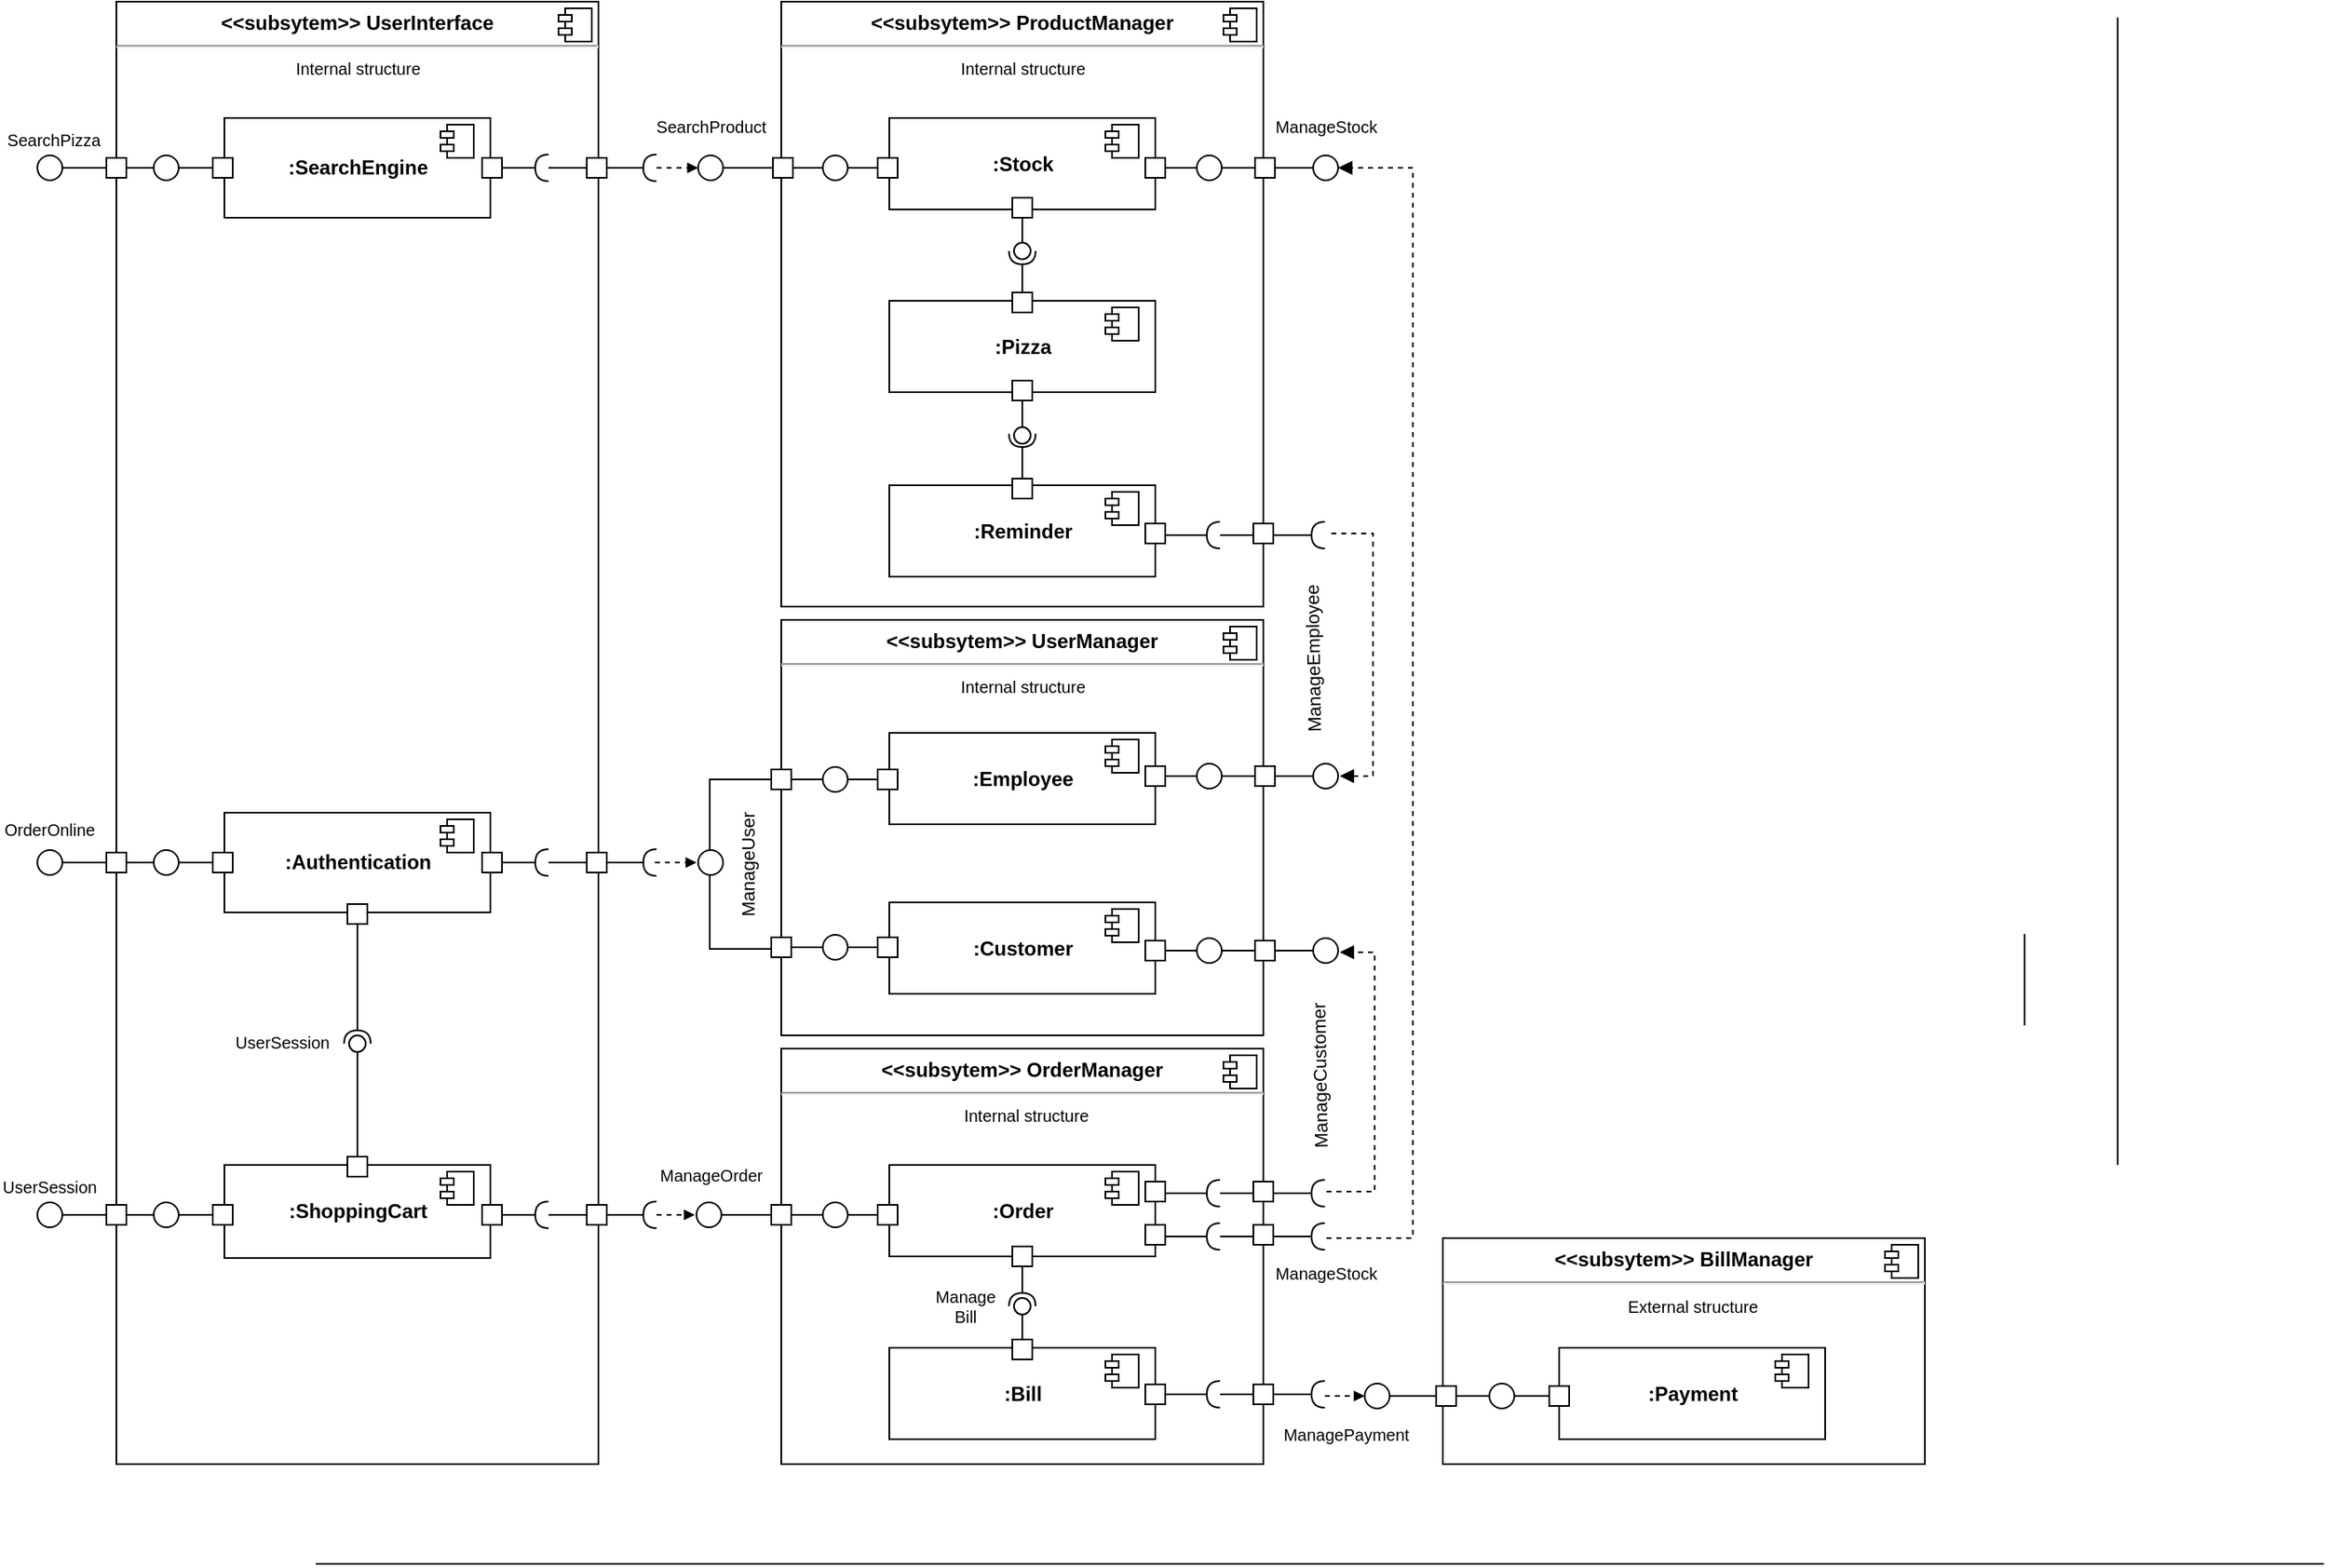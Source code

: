 <mxfile version="13.6.2" type="device"><diagram name="Page-1" id="5f0bae14-7c28-e335-631c-24af17079c00"><mxGraphModel dx="1422" dy="822" grid="1" gridSize="4" guides="1" tooltips="1" connect="1" arrows="1" fold="1" page="1" pageScale="1" pageWidth="1100" pageHeight="850" background="#ffffff" math="0" shadow="0"><root><mxCell id="0"/><mxCell id="1" parent="0"/><mxCell id="eS0z7UY0pisL0nwEocrN-112" value="&lt;p style=&quot;margin: 0px ; margin-top: 6px ; text-align: center&quot;&gt;&lt;b&gt;&amp;lt;&amp;lt;subsytem&amp;gt;&amp;gt; ProductManager&lt;/b&gt;&lt;/p&gt;&lt;hr&gt;&lt;p style=&quot;margin: 0px ; margin-left: 8px&quot;&gt;&lt;br&gt;&lt;/p&gt;" style="align=left;overflow=fill;html=1;dropTarget=0;" parent="1" vertex="1"><mxGeometry x="480" y="20" width="290" height="364" as="geometry"/></mxCell><mxCell id="eS0z7UY0pisL0nwEocrN-113" value="" style="shape=component;jettyWidth=8;jettyHeight=4;" parent="eS0z7UY0pisL0nwEocrN-112" vertex="1"><mxGeometry x="1" width="20" height="20" relative="1" as="geometry"><mxPoint x="-24" y="4" as="offset"/></mxGeometry></mxCell><mxCell id="eS0z7UY0pisL0nwEocrN-3" value="&lt;p style=&quot;margin: 0px ; margin-top: 6px ; text-align: center&quot;&gt;&lt;b&gt;&amp;lt;&amp;lt;subsytem&amp;gt;&amp;gt; UserInterface&lt;/b&gt;&lt;/p&gt;&lt;hr&gt;&lt;p style=&quot;margin: 0px ; margin-left: 8px&quot;&gt;&lt;br&gt;&lt;/p&gt;" style="align=left;overflow=fill;html=1;dropTarget=0;" parent="1" vertex="1"><mxGeometry x="80" y="20" width="290" height="880" as="geometry"/></mxCell><mxCell id="eS0z7UY0pisL0nwEocrN-4" value="" style="shape=component;jettyWidth=8;jettyHeight=4;" parent="eS0z7UY0pisL0nwEocrN-3" vertex="1"><mxGeometry x="1" width="20" height="20" relative="1" as="geometry"><mxPoint x="-24" y="4" as="offset"/></mxGeometry></mxCell><mxCell id="eS0z7UY0pisL0nwEocrN-7" value="&lt;b&gt;:SearchEngine&lt;/b&gt;" style="html=1;dropTarget=0;" parent="1" vertex="1"><mxGeometry x="145" y="90" width="160" height="60" as="geometry"/></mxCell><mxCell id="eS0z7UY0pisL0nwEocrN-8" value="" style="shape=component;jettyWidth=8;jettyHeight=4;" parent="eS0z7UY0pisL0nwEocrN-7" vertex="1"><mxGeometry x="1" width="20" height="20" relative="1" as="geometry"><mxPoint x="-30" y="4" as="offset"/></mxGeometry></mxCell><mxCell id="eS0z7UY0pisL0nwEocrN-9" value="&lt;b&gt;:Authentication&lt;br&gt;&lt;/b&gt;" style="html=1;dropTarget=0;" parent="1" vertex="1"><mxGeometry x="145" y="508" width="160" height="60" as="geometry"/></mxCell><mxCell id="eS0z7UY0pisL0nwEocrN-10" value="" style="shape=component;jettyWidth=8;jettyHeight=4;" parent="eS0z7UY0pisL0nwEocrN-9" vertex="1"><mxGeometry x="1" width="20" height="20" relative="1" as="geometry"><mxPoint x="-30" y="4" as="offset"/></mxGeometry></mxCell><mxCell id="eS0z7UY0pisL0nwEocrN-11" value="&lt;b&gt;:ShoppingCart&lt;/b&gt;&lt;b&gt;&lt;br&gt;&lt;/b&gt;" style="html=1;dropTarget=0;" parent="1" vertex="1"><mxGeometry x="145" y="720" width="160" height="56" as="geometry"/></mxCell><mxCell id="eS0z7UY0pisL0nwEocrN-12" value="" style="shape=component;jettyWidth=8;jettyHeight=4;" parent="eS0z7UY0pisL0nwEocrN-11" vertex="1"><mxGeometry x="1" width="20" height="20" relative="1" as="geometry"><mxPoint x="-30" y="4" as="offset"/></mxGeometry></mxCell><mxCell id="eS0z7UY0pisL0nwEocrN-15" value="" style="rounded=0;whiteSpace=wrap;html=1;glass=0;sketch=0;shadow=0;" parent="1" vertex="1"><mxGeometry x="138" y="744" width="12" height="12" as="geometry"/></mxCell><mxCell id="eS0z7UY0pisL0nwEocrN-18" value="" style="rounded=0;orthogonalLoop=1;jettySize=auto;html=1;endArrow=none;endFill=0;entryX=0;entryY=0.5;entryDx=0;entryDy=0;" parent="1" target="eS0z7UY0pisL0nwEocrN-45" edge="1"><mxGeometry relative="1" as="geometry"><mxPoint x="340" y="750" as="sourcePoint"/><mxPoint x="350" y="751" as="targetPoint"/></mxGeometry></mxCell><mxCell id="eS0z7UY0pisL0nwEocrN-22" value="" style="rounded=0;orthogonalLoop=1;jettySize=auto;html=1;endArrow=halfCircle;endFill=0;endSize=6;strokeWidth=1;exitX=1;exitY=0.5;exitDx=0;exitDy=0;" parent="1" source="eS0z7UY0pisL0nwEocrN-34" edge="1"><mxGeometry relative="1" as="geometry"><mxPoint x="385" y="749.58" as="sourcePoint"/><mxPoint x="340" y="750" as="targetPoint"/></mxGeometry></mxCell><mxCell id="eS0z7UY0pisL0nwEocrN-33" value="" style="rounded=0;whiteSpace=wrap;html=1;glass=0;sketch=0;shadow=0;" parent="1" vertex="1"><mxGeometry x="219" y="715" width="12" height="12" as="geometry"/></mxCell><mxCell id="eS0z7UY0pisL0nwEocrN-34" value="" style="rounded=0;whiteSpace=wrap;html=1;glass=0;sketch=0;shadow=0;" parent="1" vertex="1"><mxGeometry x="300" y="744" width="12" height="12" as="geometry"/></mxCell><mxCell id="eS0z7UY0pisL0nwEocrN-35" value="" style="rounded=0;whiteSpace=wrap;html=1;glass=0;sketch=0;shadow=0;" parent="1" vertex="1"><mxGeometry x="219" y="563" width="12" height="12" as="geometry"/></mxCell><mxCell id="eS0z7UY0pisL0nwEocrN-36" value="" style="rounded=0;whiteSpace=wrap;html=1;glass=0;sketch=0;shadow=0;" parent="1" vertex="1"><mxGeometry x="138" y="532" width="12" height="12" as="geometry"/></mxCell><mxCell id="eS0z7UY0pisL0nwEocrN-37" value="" style="rounded=0;whiteSpace=wrap;html=1;glass=0;sketch=0;shadow=0;" parent="1" vertex="1"><mxGeometry x="300" y="532" width="12" height="12" as="geometry"/></mxCell><mxCell id="eS0z7UY0pisL0nwEocrN-38" value="" style="rounded=0;whiteSpace=wrap;html=1;glass=0;sketch=0;shadow=0;" parent="1" vertex="1"><mxGeometry x="138" y="114" width="12" height="12" as="geometry"/></mxCell><mxCell id="eS0z7UY0pisL0nwEocrN-39" value="" style="rounded=0;whiteSpace=wrap;html=1;glass=0;sketch=0;shadow=0;" parent="1" vertex="1"><mxGeometry x="300" y="114" width="12" height="12" as="geometry"/></mxCell><mxCell id="eS0z7UY0pisL0nwEocrN-40" value="" style="rounded=0;whiteSpace=wrap;html=1;glass=0;sketch=0;shadow=0;" parent="1" vertex="1"><mxGeometry x="74" y="114" width="12" height="12" as="geometry"/></mxCell><mxCell id="eS0z7UY0pisL0nwEocrN-41" value="" style="rounded=0;whiteSpace=wrap;html=1;glass=0;sketch=0;shadow=0;" parent="1" vertex="1"><mxGeometry x="74" y="532" width="12" height="12" as="geometry"/></mxCell><mxCell id="eS0z7UY0pisL0nwEocrN-42" value="" style="rounded=0;whiteSpace=wrap;html=1;glass=0;sketch=0;shadow=0;" parent="1" vertex="1"><mxGeometry x="74" y="744" width="12" height="12" as="geometry"/></mxCell><mxCell id="eS0z7UY0pisL0nwEocrN-43" value="" style="rounded=0;whiteSpace=wrap;html=1;glass=0;sketch=0;shadow=0;" parent="1" vertex="1"><mxGeometry x="363" y="114" width="12" height="12" as="geometry"/></mxCell><mxCell id="eS0z7UY0pisL0nwEocrN-44" value="" style="rounded=0;whiteSpace=wrap;html=1;glass=0;sketch=0;shadow=0;" parent="1" vertex="1"><mxGeometry x="363" y="532" width="12" height="12" as="geometry"/></mxCell><mxCell id="eS0z7UY0pisL0nwEocrN-45" value="" style="rounded=0;whiteSpace=wrap;html=1;glass=0;sketch=0;shadow=0;" parent="1" vertex="1"><mxGeometry x="363" y="744" width="12" height="12" as="geometry"/></mxCell><mxCell id="eS0z7UY0pisL0nwEocrN-46" value="" style="rounded=0;orthogonalLoop=1;jettySize=auto;html=1;endArrow=none;endFill=0;entryX=0;entryY=0.5;entryDx=0;entryDy=0;exitX=1;exitY=0.5;exitDx=0;exitDy=0;" parent="1" target="eS0z7UY0pisL0nwEocrN-38" edge="1"><mxGeometry relative="1" as="geometry"><mxPoint x="115" y="120" as="sourcePoint"/><mxPoint x="25" y="145" as="targetPoint"/></mxGeometry></mxCell><mxCell id="eS0z7UY0pisL0nwEocrN-48" value="" style="rounded=0;orthogonalLoop=1;jettySize=auto;html=1;endArrow=none;endFill=0;entryX=0;entryY=0.5;entryDx=0;entryDy=0;exitX=1;exitY=0.5;exitDx=0;exitDy=0;" parent="1" source="eS0z7UY0pisL0nwEocrN-40" edge="1"><mxGeometry relative="1" as="geometry"><mxPoint x="62" y="120" as="sourcePoint"/><mxPoint x="105" y="120" as="targetPoint"/></mxGeometry></mxCell><mxCell id="eS0z7UY0pisL0nwEocrN-51" value="" style="rounded=0;orthogonalLoop=1;jettySize=auto;html=1;endArrow=none;endFill=0;exitX=1;exitY=0.5;exitDx=0;exitDy=0;entryX=0;entryY=0.5;entryDx=0;entryDy=0;" parent="1" target="eS0z7UY0pisL0nwEocrN-36" edge="1"><mxGeometry relative="1" as="geometry"><mxPoint x="115" y="538" as="sourcePoint"/><mxPoint x="560" y="518" as="targetPoint"/></mxGeometry></mxCell><mxCell id="eS0z7UY0pisL0nwEocrN-55" value="" style="rounded=0;orthogonalLoop=1;jettySize=auto;html=1;endArrow=none;endFill=0;exitX=1;exitY=0.5;exitDx=0;exitDy=0;entryX=0;entryY=0.5;entryDx=0;entryDy=0;" parent="1" source="eS0z7UY0pisL0nwEocrN-41" edge="1"><mxGeometry relative="1" as="geometry"><mxPoint x="62" y="538" as="sourcePoint"/><mxPoint x="105" y="538" as="targetPoint"/></mxGeometry></mxCell><mxCell id="eS0z7UY0pisL0nwEocrN-59" value="" style="rounded=0;orthogonalLoop=1;jettySize=auto;html=1;endArrow=none;endFill=0;exitX=1;exitY=0.5;exitDx=0;exitDy=0;entryX=0;entryY=0.5;entryDx=0;entryDy=0;" parent="1" target="eS0z7UY0pisL0nwEocrN-15" edge="1"><mxGeometry relative="1" as="geometry"><mxPoint x="115" y="750" as="sourcePoint"/><mxPoint x="560" y="570" as="targetPoint"/></mxGeometry></mxCell><mxCell id="eS0z7UY0pisL0nwEocrN-61" value="" style="rounded=0;orthogonalLoop=1;jettySize=auto;html=1;endArrow=none;endFill=0;exitX=1;exitY=0.5;exitDx=0;exitDy=0;entryX=0;entryY=0.5;entryDx=0;entryDy=0;" parent="1" source="eS0z7UY0pisL0nwEocrN-42" edge="1"><mxGeometry relative="1" as="geometry"><mxPoint x="62" y="750" as="sourcePoint"/><mxPoint x="105" y="750" as="targetPoint"/></mxGeometry></mxCell><mxCell id="eS0z7UY0pisL0nwEocrN-68" value="" style="rounded=0;orthogonalLoop=1;jettySize=auto;html=1;endArrow=none;endFill=0;exitX=0.5;exitY=0;exitDx=0;exitDy=0;" parent="1" source="eS0z7UY0pisL0nwEocrN-33" target="eS0z7UY0pisL0nwEocrN-70" edge="1"><mxGeometry relative="1" as="geometry"><mxPoint x="405" y="698" as="sourcePoint"/></mxGeometry></mxCell><mxCell id="eS0z7UY0pisL0nwEocrN-69" value="" style="rounded=0;orthogonalLoop=1;jettySize=auto;html=1;endArrow=halfCircle;endFill=0;endSize=6;strokeWidth=1;exitX=0.5;exitY=1;exitDx=0;exitDy=0;" parent="1" source="eS0z7UY0pisL0nwEocrN-35" edge="1"><mxGeometry relative="1" as="geometry"><mxPoint x="225" y="701" as="sourcePoint"/><mxPoint x="225" y="647" as="targetPoint"/></mxGeometry></mxCell><mxCell id="eS0z7UY0pisL0nwEocrN-70" value="" style="ellipse;whiteSpace=wrap;html=1;fontFamily=Helvetica;fontSize=12;fontColor=#000000;align=center;strokeColor=#000000;fillColor=#ffffff;points=[];aspect=fixed;resizable=0;rounded=0;shadow=0;glass=0;sketch=0;" parent="1" vertex="1"><mxGeometry x="220" y="642" width="10" height="10" as="geometry"/></mxCell><mxCell id="eS0z7UY0pisL0nwEocrN-77" value="" style="rounded=0;orthogonalLoop=1;jettySize=auto;html=1;endArrow=none;endFill=0;entryX=0;entryY=0.5;entryDx=0;entryDy=0;" parent="1" target="eS0z7UY0pisL0nwEocrN-44" edge="1"><mxGeometry relative="1" as="geometry"><mxPoint x="340" y="538" as="sourcePoint"/><mxPoint x="358" y="537.58" as="targetPoint"/></mxGeometry></mxCell><mxCell id="eS0z7UY0pisL0nwEocrN-78" value="" style="rounded=0;orthogonalLoop=1;jettySize=auto;html=1;endArrow=halfCircle;endFill=0;endSize=6;strokeWidth=1;exitX=1;exitY=0.5;exitDx=0;exitDy=0;" parent="1" source="eS0z7UY0pisL0nwEocrN-37" edge="1"><mxGeometry relative="1" as="geometry"><mxPoint x="320.0" y="537.58" as="sourcePoint"/><mxPoint x="340" y="538" as="targetPoint"/></mxGeometry></mxCell><mxCell id="eS0z7UY0pisL0nwEocrN-80" value="" style="rounded=0;orthogonalLoop=1;jettySize=auto;html=1;endArrow=none;endFill=0;entryX=0;entryY=0.5;entryDx=0;entryDy=0;" parent="1" target="eS0z7UY0pisL0nwEocrN-43" edge="1"><mxGeometry relative="1" as="geometry"><mxPoint x="340" y="120" as="sourcePoint"/><mxPoint x="486" y="118.79" as="targetPoint"/></mxGeometry></mxCell><mxCell id="eS0z7UY0pisL0nwEocrN-81" value="" style="rounded=0;orthogonalLoop=1;jettySize=auto;html=1;endArrow=halfCircle;endFill=0;endSize=6;strokeWidth=1;exitX=1;exitY=0.5;exitDx=0;exitDy=0;" parent="1" source="eS0z7UY0pisL0nwEocrN-39" edge="1"><mxGeometry relative="1" as="geometry"><mxPoint x="435" y="119.79" as="sourcePoint"/><mxPoint x="340" y="120" as="targetPoint"/></mxGeometry></mxCell><mxCell id="eS0z7UY0pisL0nwEocrN-83" value="" style="rounded=0;orthogonalLoop=1;jettySize=auto;html=1;endArrow=none;endFill=0;entryX=0;entryY=0.5;entryDx=0;entryDy=0;exitX=1;exitY=0.5;exitDx=0;exitDy=0;" parent="1" source="eS0z7UY0pisL0nwEocrN-129" target="eS0z7UY0pisL0nwEocrN-42" edge="1"><mxGeometry relative="1" as="geometry"><mxPoint x="45" y="750" as="sourcePoint"/><mxPoint x="37.5" y="749.58" as="targetPoint"/></mxGeometry></mxCell><mxCell id="eS0z7UY0pisL0nwEocrN-91" value="" style="rounded=0;orthogonalLoop=1;jettySize=auto;html=1;endArrow=none;endFill=0;entryX=0;entryY=0.5;entryDx=0;entryDy=0;exitX=1;exitY=0.5;exitDx=0;exitDy=0;" parent="1" source="eS0z7UY0pisL0nwEocrN-128" target="eS0z7UY0pisL0nwEocrN-41" edge="1"><mxGeometry relative="1" as="geometry"><mxPoint x="50" y="538" as="sourcePoint"/><mxPoint x="49.5" y="537.58" as="targetPoint"/></mxGeometry></mxCell><mxCell id="eS0z7UY0pisL0nwEocrN-92" value="" style="rounded=0;orthogonalLoop=1;jettySize=auto;html=1;endArrow=none;endFill=0;entryX=0;entryY=0.5;entryDx=0;entryDy=0;exitX=1;exitY=0.5;exitDx=0;exitDy=0;" parent="1" source="eS0z7UY0pisL0nwEocrN-127" target="eS0z7UY0pisL0nwEocrN-40" edge="1"><mxGeometry relative="1" as="geometry"><mxPoint x="37.5" y="120" as="sourcePoint"/><mxPoint x="24.5" y="115" as="targetPoint"/></mxGeometry></mxCell><mxCell id="eS0z7UY0pisL0nwEocrN-95" value="UserSession" style="text;html=1;strokeColor=none;fillColor=none;align=center;verticalAlign=middle;whiteSpace=wrap;rounded=0;shadow=0;glass=0;sketch=0;fontSize=10;" parent="1" vertex="1"><mxGeometry x="20" y="722.5" width="40" height="20" as="geometry"/></mxCell><mxCell id="eS0z7UY0pisL0nwEocrN-96" value="OrderOnline" style="text;html=1;strokeColor=none;fillColor=none;align=center;verticalAlign=middle;whiteSpace=wrap;rounded=0;shadow=0;glass=0;sketch=0;fontSize=10;" parent="1" vertex="1"><mxGeometry x="10" y="508" width="60" height="20" as="geometry"/></mxCell><mxCell id="eS0z7UY0pisL0nwEocrN-97" value="SearchPizza" style="text;html=1;strokeColor=none;fillColor=none;align=center;verticalAlign=middle;whiteSpace=wrap;rounded=0;shadow=0;glass=0;sketch=0;fontSize=10;" parent="1" vertex="1"><mxGeometry x="10" y="92.5" width="65" height="20" as="geometry"/></mxCell><mxCell id="eS0z7UY0pisL0nwEocrN-98" value="Internal structure" style="text;html=1;strokeColor=none;fillColor=none;align=center;verticalAlign=middle;whiteSpace=wrap;rounded=0;shadow=0;glass=0;sketch=0;fontSize=10;" parent="1" vertex="1"><mxGeometry x="177.5" y="50" width="95" height="20" as="geometry"/></mxCell><mxCell id="eS0z7UY0pisL0nwEocrN-102" value="&lt;b&gt;:Pizza&lt;/b&gt;" style="html=1;dropTarget=0;" parent="1" vertex="1"><mxGeometry x="545" y="200" width="160" height="55" as="geometry"/></mxCell><mxCell id="eS0z7UY0pisL0nwEocrN-103" value="" style="shape=component;jettyWidth=8;jettyHeight=4;" parent="eS0z7UY0pisL0nwEocrN-102" vertex="1"><mxGeometry x="1" width="20" height="20" relative="1" as="geometry"><mxPoint x="-30" y="4" as="offset"/></mxGeometry></mxCell><mxCell id="eS0z7UY0pisL0nwEocrN-104" value="Internal structure" style="text;html=1;strokeColor=none;fillColor=none;align=center;verticalAlign=middle;whiteSpace=wrap;rounded=0;shadow=0;glass=0;sketch=0;fontSize=10;" parent="1" vertex="1"><mxGeometry x="577.5" y="50" width="95" height="20" as="geometry"/></mxCell><mxCell id="eS0z7UY0pisL0nwEocrN-105" value="&lt;b&gt;:Stock&lt;/b&gt;" style="html=1;dropTarget=0;" parent="1" vertex="1"><mxGeometry x="545" y="90" width="160" height="55" as="geometry"/></mxCell><mxCell id="eS0z7UY0pisL0nwEocrN-106" value="" style="shape=component;jettyWidth=8;jettyHeight=4;" parent="eS0z7UY0pisL0nwEocrN-105" vertex="1"><mxGeometry x="1" width="20" height="20" relative="1" as="geometry"><mxPoint x="-30" y="4" as="offset"/></mxGeometry></mxCell><mxCell id="eS0z7UY0pisL0nwEocrN-114" value="" style="rounded=0;whiteSpace=wrap;html=1;glass=0;sketch=0;shadow=0;" parent="1" vertex="1"><mxGeometry x="475" y="114" width="12" height="12" as="geometry"/></mxCell><mxCell id="eS0z7UY0pisL0nwEocrN-119" value="" style="rounded=0;orthogonalLoop=1;jettySize=auto;html=1;endArrow=halfCircle;endFill=0;endSize=6;strokeWidth=1;exitX=1;exitY=0.5;exitDx=0;exitDy=0;" parent="1" source="eS0z7UY0pisL0nwEocrN-43" edge="1"><mxGeometry relative="1" as="geometry"><mxPoint x="380.0" y="119.58" as="sourcePoint"/><mxPoint x="405" y="120" as="targetPoint"/></mxGeometry></mxCell><mxCell id="eS0z7UY0pisL0nwEocrN-121" value="" style="rounded=0;orthogonalLoop=1;jettySize=auto;html=1;endArrow=none;endFill=0;exitX=0;exitY=0.5;exitDx=0;exitDy=0;entryX=1;entryY=0.5;entryDx=0;entryDy=0;" parent="1" source="eS0z7UY0pisL0nwEocrN-114" target="eS0z7UY0pisL0nwEocrN-124" edge="1"><mxGeometry relative="1" as="geometry"><mxPoint x="475" y="119" as="sourcePoint"/><mxPoint x="450" y="120" as="targetPoint"/></mxGeometry></mxCell><mxCell id="eS0z7UY0pisL0nwEocrN-122" value="" style="endArrow=block;dashed=1;endFill=1;endSize=4;html=1;fontSize=10;labelBorderColor=none;jumpSize=6;startSize=6;" parent="1" edge="1"><mxGeometry width="160" relative="1" as="geometry"><mxPoint x="405" y="120" as="sourcePoint"/><mxPoint x="430" y="120" as="targetPoint"/></mxGeometry></mxCell><mxCell id="eS0z7UY0pisL0nwEocrN-124" value="" style="ellipse;whiteSpace=wrap;html=1;aspect=fixed;rounded=0;shadow=0;glass=0;sketch=0;fontSize=10;" parent="1" vertex="1"><mxGeometry x="430" y="112.5" width="15" height="15" as="geometry"/></mxCell><mxCell id="eS0z7UY0pisL0nwEocrN-127" value="" style="ellipse;whiteSpace=wrap;html=1;aspect=fixed;rounded=0;shadow=0;glass=0;sketch=0;fontSize=10;" parent="1" vertex="1"><mxGeometry x="32.5" y="112.5" width="15" height="15" as="geometry"/></mxCell><mxCell id="eS0z7UY0pisL0nwEocrN-128" value="" style="ellipse;whiteSpace=wrap;html=1;aspect=fixed;rounded=0;shadow=0;glass=0;sketch=0;fontSize=10;" parent="1" vertex="1"><mxGeometry x="32.5" y="530.5" width="15" height="15" as="geometry"/></mxCell><mxCell id="eS0z7UY0pisL0nwEocrN-129" value="" style="ellipse;whiteSpace=wrap;html=1;aspect=fixed;rounded=0;shadow=0;glass=0;sketch=0;fontSize=10;" parent="1" vertex="1"><mxGeometry x="32.5" y="742.5" width="15" height="15" as="geometry"/></mxCell><mxCell id="eS0z7UY0pisL0nwEocrN-131" value="" style="ellipse;whiteSpace=wrap;html=1;aspect=fixed;rounded=0;shadow=0;glass=0;sketch=0;fontSize=10;" parent="1" vertex="1"><mxGeometry x="102.5" y="112.5" width="15" height="15" as="geometry"/></mxCell><mxCell id="eS0z7UY0pisL0nwEocrN-132" value="" style="ellipse;whiteSpace=wrap;html=1;aspect=fixed;rounded=0;shadow=0;glass=0;sketch=0;fontSize=10;" parent="1" vertex="1"><mxGeometry x="102.5" y="530.5" width="15" height="15" as="geometry"/></mxCell><mxCell id="eS0z7UY0pisL0nwEocrN-133" value="" style="ellipse;whiteSpace=wrap;html=1;aspect=fixed;rounded=0;shadow=0;glass=0;sketch=0;fontSize=10;" parent="1" vertex="1"><mxGeometry x="102.5" y="742.5" width="15" height="15" as="geometry"/></mxCell><mxCell id="eS0z7UY0pisL0nwEocrN-134" value="" style="rounded=0;whiteSpace=wrap;html=1;glass=0;sketch=0;shadow=0;" parent="1" vertex="1"><mxGeometry x="538" y="114" width="12" height="12" as="geometry"/></mxCell><mxCell id="eS0z7UY0pisL0nwEocrN-136" value="" style="rounded=0;orthogonalLoop=1;jettySize=auto;html=1;endArrow=none;endFill=0;exitX=1;exitY=0.5;exitDx=0;exitDy=0;entryX=0;entryY=0.5;entryDx=0;entryDy=0;" parent="1" source="eS0z7UY0pisL0nwEocrN-137" target="eS0z7UY0pisL0nwEocrN-134" edge="1"><mxGeometry relative="1" as="geometry"><mxPoint x="530" y="313" as="sourcePoint"/><mxPoint x="615" y="312.5" as="targetPoint"/></mxGeometry></mxCell><mxCell id="eS0z7UY0pisL0nwEocrN-137" value="" style="ellipse;whiteSpace=wrap;html=1;aspect=fixed;rounded=0;shadow=0;glass=0;sketch=0;fontSize=10;" parent="1" vertex="1"><mxGeometry x="505" y="112.5" width="15" height="15" as="geometry"/></mxCell><mxCell id="eS0z7UY0pisL0nwEocrN-138" value="" style="rounded=0;orthogonalLoop=1;jettySize=auto;html=1;endArrow=none;endFill=0;exitX=1;exitY=0.5;exitDx=0;exitDy=0;entryX=0;entryY=0.5;entryDx=0;entryDy=0;" parent="1" source="eS0z7UY0pisL0nwEocrN-114" target="eS0z7UY0pisL0nwEocrN-137" edge="1"><mxGeometry relative="1" as="geometry"><mxPoint x="487.0" y="120" as="sourcePoint"/><mxPoint x="538" y="120" as="targetPoint"/></mxGeometry></mxCell><mxCell id="eS0z7UY0pisL0nwEocrN-140" value="" style="rounded=0;whiteSpace=wrap;html=1;glass=0;sketch=0;shadow=0;" parent="1" vertex="1"><mxGeometry x="619" y="138" width="12" height="12" as="geometry"/></mxCell><mxCell id="eS0z7UY0pisL0nwEocrN-141" value="" style="rounded=0;whiteSpace=wrap;html=1;glass=0;sketch=0;shadow=0;" parent="1" vertex="1"><mxGeometry x="619" y="195" width="12" height="12" as="geometry"/></mxCell><mxCell id="eS0z7UY0pisL0nwEocrN-142" value="" style="rounded=0;orthogonalLoop=1;jettySize=auto;html=1;endArrow=none;endFill=0;fontSize=10;exitX=0.5;exitY=1;exitDx=0;exitDy=0;" parent="1" source="eS0z7UY0pisL0nwEocrN-140" target="eS0z7UY0pisL0nwEocrN-144" edge="1"><mxGeometry relative="1" as="geometry"><mxPoint x="535" y="345" as="sourcePoint"/></mxGeometry></mxCell><mxCell id="eS0z7UY0pisL0nwEocrN-143" value="" style="rounded=0;orthogonalLoop=1;jettySize=auto;html=1;endArrow=halfCircle;endFill=0;endSize=6;strokeWidth=1;fontSize=10;exitX=0.5;exitY=0;exitDx=0;exitDy=0;" parent="1" source="eS0z7UY0pisL0nwEocrN-141" edge="1"><mxGeometry relative="1" as="geometry"><mxPoint x="420" y="305" as="sourcePoint"/><mxPoint x="625" y="170" as="targetPoint"/></mxGeometry></mxCell><mxCell id="eS0z7UY0pisL0nwEocrN-144" value="" style="ellipse;whiteSpace=wrap;html=1;fontFamily=Helvetica;fontSize=12;fontColor=#000000;align=center;strokeColor=#000000;fillColor=#ffffff;points=[];aspect=fixed;resizable=0;rounded=0;shadow=0;glass=0;sketch=0;" parent="1" vertex="1"><mxGeometry x="620" y="165" width="10" height="10" as="geometry"/></mxCell><mxCell id="eS0z7UY0pisL0nwEocrN-149" value="&lt;p style=&quot;margin: 0px ; margin-top: 6px ; text-align: center&quot;&gt;&lt;b&gt;&amp;lt;&amp;lt;subsytem&amp;gt;&amp;gt; OrderManager&lt;/b&gt;&lt;/p&gt;&lt;hr&gt;&lt;p style=&quot;margin: 0px ; margin-left: 8px&quot;&gt;&lt;br&gt;&lt;/p&gt;" style="align=left;overflow=fill;html=1;dropTarget=0;" parent="1" vertex="1"><mxGeometry x="480" y="650" width="290" height="250" as="geometry"/></mxCell><mxCell id="eS0z7UY0pisL0nwEocrN-150" value="" style="shape=component;jettyWidth=8;jettyHeight=4;" parent="eS0z7UY0pisL0nwEocrN-149" vertex="1"><mxGeometry x="1" width="20" height="20" relative="1" as="geometry"><mxPoint x="-24" y="4" as="offset"/></mxGeometry></mxCell><mxCell id="eS0z7UY0pisL0nwEocrN-151" value="&lt;b&gt;:Bill&lt;/b&gt;" style="html=1;dropTarget=0;" parent="1" vertex="1"><mxGeometry x="545" y="830" width="160" height="55" as="geometry"/></mxCell><mxCell id="eS0z7UY0pisL0nwEocrN-152" value="" style="shape=component;jettyWidth=8;jettyHeight=4;" parent="eS0z7UY0pisL0nwEocrN-151" vertex="1"><mxGeometry x="1" width="20" height="20" relative="1" as="geometry"><mxPoint x="-30" y="4" as="offset"/></mxGeometry></mxCell><mxCell id="eS0z7UY0pisL0nwEocrN-153" value="Internal structure" style="text;html=1;strokeColor=none;fillColor=none;align=center;verticalAlign=middle;whiteSpace=wrap;rounded=0;shadow=0;glass=0;sketch=0;fontSize=10;" parent="1" vertex="1"><mxGeometry x="580" y="680" width="95" height="20" as="geometry"/></mxCell><mxCell id="eS0z7UY0pisL0nwEocrN-154" value="&lt;b&gt;:Order&lt;/b&gt;" style="html=1;dropTarget=0;" parent="1" vertex="1"><mxGeometry x="545" y="720" width="160" height="55" as="geometry"/></mxCell><mxCell id="eS0z7UY0pisL0nwEocrN-155" value="" style="shape=component;jettyWidth=8;jettyHeight=4;" parent="eS0z7UY0pisL0nwEocrN-154" vertex="1"><mxGeometry x="1" width="20" height="20" relative="1" as="geometry"><mxPoint x="-30" y="4" as="offset"/></mxGeometry></mxCell><mxCell id="eS0z7UY0pisL0nwEocrN-159" value="" style="rounded=0;whiteSpace=wrap;html=1;glass=0;sketch=0;shadow=0;" parent="1" vertex="1"><mxGeometry x="474" y="744" width="12" height="12" as="geometry"/></mxCell><mxCell id="eS0z7UY0pisL0nwEocrN-163" value="" style="rounded=0;whiteSpace=wrap;html=1;glass=0;sketch=0;shadow=0;" parent="1" vertex="1"><mxGeometry x="619" y="769" width="12" height="12" as="geometry"/></mxCell><mxCell id="eS0z7UY0pisL0nwEocrN-164" value="" style="rounded=0;whiteSpace=wrap;html=1;glass=0;sketch=0;shadow=0;" parent="1" vertex="1"><mxGeometry x="619" y="825" width="12" height="12" as="geometry"/></mxCell><mxCell id="eS0z7UY0pisL0nwEocrN-165" value="" style="rounded=0;orthogonalLoop=1;jettySize=auto;html=1;endArrow=none;endFill=0;fontSize=10;exitX=0.5;exitY=0;exitDx=0;exitDy=0;entryX=0.5;entryY=0.9;entryDx=0;entryDy=0;entryPerimeter=0;" parent="1" source="eS0z7UY0pisL0nwEocrN-164" target="eS0z7UY0pisL0nwEocrN-167" edge="1"><mxGeometry relative="1" as="geometry"><mxPoint x="629" y="787" as="sourcePoint"/><mxPoint x="624" y="817" as="targetPoint"/></mxGeometry></mxCell><mxCell id="eS0z7UY0pisL0nwEocrN-166" value="" style="rounded=0;orthogonalLoop=1;jettySize=auto;html=1;endArrow=halfCircle;endFill=0;entryX=0.5;entryY=0.5;entryDx=0;entryDy=0;endSize=6;strokeWidth=1;fontSize=10;exitX=0.5;exitY=1;exitDx=0;exitDy=0;" parent="1" source="eS0z7UY0pisL0nwEocrN-163" target="eS0z7UY0pisL0nwEocrN-167" edge="1"><mxGeometry relative="1" as="geometry"><mxPoint x="624" y="840" as="sourcePoint"/></mxGeometry></mxCell><mxCell id="eS0z7UY0pisL0nwEocrN-167" value="" style="ellipse;whiteSpace=wrap;html=1;fontFamily=Helvetica;fontSize=12;fontColor=#000000;align=center;strokeColor=#000000;fillColor=#ffffff;points=[];aspect=fixed;resizable=0;rounded=0;shadow=0;glass=0;sketch=0;" parent="1" vertex="1"><mxGeometry x="620" y="800" width="10" height="10" as="geometry"/></mxCell><mxCell id="eS0z7UY0pisL0nwEocrN-168" value="" style="rounded=0;whiteSpace=wrap;html=1;glass=0;sketch=0;shadow=0;" parent="1" vertex="1"><mxGeometry x="538" y="744" width="12" height="12" as="geometry"/></mxCell><mxCell id="eS0z7UY0pisL0nwEocrN-177" value="" style="rounded=0;orthogonalLoop=1;jettySize=auto;html=1;endArrow=none;endFill=0;exitX=0;exitY=0.5;exitDx=0;exitDy=0;entryX=1;entryY=0.5;entryDx=0;entryDy=0;" parent="1" source="eS0z7UY0pisL0nwEocrN-159" target="eS0z7UY0pisL0nwEocrN-184" edge="1"><mxGeometry relative="1" as="geometry"><mxPoint x="479" y="495" as="sourcePoint"/><mxPoint x="454" y="750" as="targetPoint"/></mxGeometry></mxCell><mxCell id="eS0z7UY0pisL0nwEocrN-178" value="" style="rounded=0;orthogonalLoop=1;jettySize=auto;html=1;endArrow=halfCircle;endFill=0;endSize=6;strokeWidth=1;exitX=1;exitY=0.5;exitDx=0;exitDy=0;" parent="1" source="eS0z7UY0pisL0nwEocrN-44" edge="1"><mxGeometry relative="1" as="geometry"><mxPoint x="395" y="464" as="sourcePoint"/><mxPoint x="405" y="538" as="targetPoint"/></mxGeometry></mxCell><mxCell id="eS0z7UY0pisL0nwEocrN-183" value="" style="endArrow=block;dashed=1;endFill=1;endSize=4;html=1;fontSize=10;labelBorderColor=none;jumpSize=6;startSize=6;" parent="1" edge="1"><mxGeometry width="160" relative="1" as="geometry"><mxPoint x="404" y="538" as="sourcePoint"/><mxPoint x="429" y="538" as="targetPoint"/></mxGeometry></mxCell><mxCell id="eS0z7UY0pisL0nwEocrN-184" value="" style="ellipse;whiteSpace=wrap;html=1;aspect=fixed;rounded=0;shadow=0;glass=0;sketch=0;fontSize=10;" parent="1" vertex="1"><mxGeometry x="429" y="742.5" width="15" height="15" as="geometry"/></mxCell><mxCell id="eS0z7UY0pisL0nwEocrN-185" value="" style="rounded=0;orthogonalLoop=1;jettySize=auto;html=1;endArrow=halfCircle;endFill=0;endSize=6;strokeWidth=1;exitX=1;exitY=0.5;exitDx=0;exitDy=0;" parent="1" source="eS0z7UY0pisL0nwEocrN-45" edge="1"><mxGeometry relative="1" as="geometry"><mxPoint x="380" y="611" as="sourcePoint"/><mxPoint x="405" y="750" as="targetPoint"/></mxGeometry></mxCell><mxCell id="eS0z7UY0pisL0nwEocrN-190" value="" style="endArrow=block;dashed=1;endFill=1;endSize=4;html=1;fontSize=10;labelBorderColor=none;jumpSize=6;startSize=6;" parent="1" edge="1"><mxGeometry width="160" relative="1" as="geometry"><mxPoint x="405" y="750" as="sourcePoint"/><mxPoint x="428" y="750" as="targetPoint"/></mxGeometry></mxCell><mxCell id="eS0z7UY0pisL0nwEocrN-194" value="" style="rounded=0;orthogonalLoop=1;jettySize=auto;html=1;endArrow=none;endFill=0;exitX=0;exitY=0.5;exitDx=0;exitDy=0;entryX=1;entryY=0.5;entryDx=0;entryDy=0;" parent="1" source="eS0z7UY0pisL0nwEocrN-196" target="eS0z7UY0pisL0nwEocrN-159" edge="1"><mxGeometry relative="1" as="geometry"><mxPoint x="459" y="550" as="sourcePoint"/><mxPoint x="409" y="540" as="targetPoint"/></mxGeometry></mxCell><mxCell id="eS0z7UY0pisL0nwEocrN-196" value="" style="ellipse;whiteSpace=wrap;html=1;aspect=fixed;rounded=0;shadow=0;glass=0;sketch=0;fontSize=10;" parent="1" vertex="1"><mxGeometry x="505" y="742.5" width="15" height="15" as="geometry"/></mxCell><mxCell id="eS0z7UY0pisL0nwEocrN-197" value="" style="rounded=0;orthogonalLoop=1;jettySize=auto;html=1;endArrow=none;endFill=0;exitX=0;exitY=0.5;exitDx=0;exitDy=0;entryX=1;entryY=0.5;entryDx=0;entryDy=0;" parent="1" source="eS0z7UY0pisL0nwEocrN-168" target="eS0z7UY0pisL0nwEocrN-196" edge="1"><mxGeometry relative="1" as="geometry"><mxPoint x="543" y="750" as="sourcePoint"/><mxPoint x="486" y="750" as="targetPoint"/></mxGeometry></mxCell><mxCell id="eS0z7UY0pisL0nwEocrN-200" value="ManageUser" style="text;html=1;strokeColor=none;fillColor=none;align=center;verticalAlign=middle;whiteSpace=wrap;rounded=0;shadow=0;glass=0;sketch=0;fontSize=11;rotation=-90;" parent="1" vertex="1"><mxGeometry x="440" y="529" width="40" height="20" as="geometry"/></mxCell><mxCell id="eS0z7UY0pisL0nwEocrN-201" value="ManageOrder" style="text;html=1;strokeColor=none;fillColor=none;align=center;verticalAlign=middle;whiteSpace=wrap;rounded=0;shadow=0;glass=0;sketch=0;fontSize=10;" parent="1" vertex="1"><mxGeometry x="417.5" y="716" width="40" height="20" as="geometry"/></mxCell><mxCell id="eS0z7UY0pisL0nwEocrN-202" value="SearchProduct" style="text;html=1;strokeColor=none;fillColor=none;align=center;verticalAlign=middle;whiteSpace=wrap;rounded=0;shadow=0;glass=0;sketch=0;fontSize=10;" parent="1" vertex="1"><mxGeometry x="417.5" y="85" width="40" height="20" as="geometry"/></mxCell><mxCell id="eS0z7UY0pisL0nwEocrN-203" value="&lt;p style=&quot;margin: 0px ; margin-top: 6px ; text-align: center&quot;&gt;&lt;b&gt;&amp;lt;&amp;lt;subsytem&amp;gt;&amp;gt; UserManager&lt;/b&gt;&lt;/p&gt;&lt;hr&gt;&lt;p style=&quot;margin: 0px ; margin-left: 8px&quot;&gt;&lt;br&gt;&lt;/p&gt;" style="align=left;overflow=fill;html=1;dropTarget=0;" parent="1" vertex="1"><mxGeometry x="480" y="392" width="290" height="250" as="geometry"/></mxCell><mxCell id="eS0z7UY0pisL0nwEocrN-204" value="" style="shape=component;jettyWidth=8;jettyHeight=4;" parent="eS0z7UY0pisL0nwEocrN-203" vertex="1"><mxGeometry x="1" width="20" height="20" relative="1" as="geometry"><mxPoint x="-24" y="4" as="offset"/></mxGeometry></mxCell><mxCell id="eS0z7UY0pisL0nwEocrN-205" value="&lt;b&gt;:Reminder&lt;/b&gt;" style="html=1;dropTarget=0;" parent="1" vertex="1"><mxGeometry x="545" y="311" width="160" height="55" as="geometry"/></mxCell><mxCell id="eS0z7UY0pisL0nwEocrN-206" value="" style="shape=component;jettyWidth=8;jettyHeight=4;" parent="eS0z7UY0pisL0nwEocrN-205" vertex="1"><mxGeometry x="1" width="20" height="20" relative="1" as="geometry"><mxPoint x="-30" y="4" as="offset"/></mxGeometry></mxCell><mxCell id="eS0z7UY0pisL0nwEocrN-207" value="Internal structure" style="text;html=1;strokeColor=none;fillColor=none;align=center;verticalAlign=middle;whiteSpace=wrap;rounded=0;shadow=0;glass=0;sketch=0;fontSize=10;" parent="1" vertex="1"><mxGeometry x="577.5" y="422" width="95" height="20" as="geometry"/></mxCell><mxCell id="eS0z7UY0pisL0nwEocrN-208" value="&lt;b&gt;:Customer&lt;/b&gt;" style="html=1;dropTarget=0;" parent="1" vertex="1"><mxGeometry x="545" y="562" width="160" height="55" as="geometry"/></mxCell><mxCell id="eS0z7UY0pisL0nwEocrN-209" value="" style="shape=component;jettyWidth=8;jettyHeight=4;" parent="eS0z7UY0pisL0nwEocrN-208" vertex="1"><mxGeometry x="1" width="20" height="20" relative="1" as="geometry"><mxPoint x="-30" y="4" as="offset"/></mxGeometry></mxCell><mxCell id="eS0z7UY0pisL0nwEocrN-214" value="" style="rounded=0;orthogonalLoop=1;jettySize=auto;html=1;endArrow=none;endFill=0;exitX=0;exitY=0.5;exitDx=0;exitDy=0;entryX=1;entryY=0.5;entryDx=0;entryDy=0;" parent="1" source="eS0z7UY0pisL0nwEocrN-215" target="eS0z7UY0pisL0nwEocrN-210" edge="1"><mxGeometry relative="1" as="geometry"><mxPoint x="480" y="347.5" as="sourcePoint"/><mxPoint x="450" y="347.5" as="targetPoint"/></mxGeometry></mxCell><mxCell id="eS0z7UY0pisL0nwEocrN-215" value="" style="ellipse;whiteSpace=wrap;html=1;aspect=fixed;rounded=0;shadow=0;glass=0;sketch=0;fontSize=10;" parent="1" vertex="1"><mxGeometry x="505" y="581.5" width="15" height="15" as="geometry"/></mxCell><mxCell id="eS0z7UY0pisL0nwEocrN-216" value="" style="rounded=0;orthogonalLoop=1;jettySize=auto;html=1;endArrow=none;endFill=0;exitX=0;exitY=0.5;exitDx=0;exitDy=0;entryX=1;entryY=0.5;entryDx=0;entryDy=0;" parent="1" source="zJffRCDAohUV4moFge4l-1" target="eS0z7UY0pisL0nwEocrN-215" edge="1"><mxGeometry relative="1" as="geometry"><mxPoint x="545" y="589.5" as="sourcePoint"/><mxPoint x="487" y="589.5" as="targetPoint"/></mxGeometry></mxCell><mxCell id="eS0z7UY0pisL0nwEocrN-229" value="" style="rounded=0;whiteSpace=wrap;html=1;glass=0;sketch=0;shadow=0;" parent="1" vertex="1"><mxGeometry x="699" y="114" width="12" height="12" as="geometry"/></mxCell><mxCell id="eS0z7UY0pisL0nwEocrN-230" value="" style="rounded=0;whiteSpace=wrap;html=1;glass=0;sketch=0;shadow=0;" parent="1" vertex="1"><mxGeometry x="765" y="114" width="12" height="12" as="geometry"/></mxCell><mxCell id="eS0z7UY0pisL0nwEocrN-231" value="" style="rounded=0;whiteSpace=wrap;html=1;glass=0;sketch=0;shadow=0;" parent="1" vertex="1"><mxGeometry x="699" y="730" width="12" height="12" as="geometry"/></mxCell><mxCell id="eS0z7UY0pisL0nwEocrN-232" value="" style="rounded=0;whiteSpace=wrap;html=1;glass=0;sketch=0;shadow=0;" parent="1" vertex="1"><mxGeometry x="764" y="730" width="12" height="12" as="geometry"/></mxCell><mxCell id="eS0z7UY0pisL0nwEocrN-233" value="" style="endArrow=none;html=1;shadow=0;strokeColor=#000000;strokeWidth=1;fontSize=11;exitX=1;exitY=0.5;exitDx=0;exitDy=0;entryX=0;entryY=0.5;entryDx=0;entryDy=0;" parent="1" source="eS0z7UY0pisL0nwEocrN-235" target="eS0z7UY0pisL0nwEocrN-230" edge="1"><mxGeometry width="50" height="50" relative="1" as="geometry"><mxPoint x="695" y="345" as="sourcePoint"/><mxPoint x="850" y="225" as="targetPoint"/></mxGeometry></mxCell><mxCell id="eS0z7UY0pisL0nwEocrN-234" value="" style="ellipse;whiteSpace=wrap;html=1;aspect=fixed;rounded=0;shadow=0;glass=0;sketch=0;fontSize=10;" parent="1" vertex="1"><mxGeometry x="800" y="112.5" width="15" height="15" as="geometry"/></mxCell><mxCell id="eS0z7UY0pisL0nwEocrN-235" value="" style="ellipse;whiteSpace=wrap;html=1;aspect=fixed;rounded=0;shadow=0;glass=0;sketch=0;fontSize=10;" parent="1" vertex="1"><mxGeometry x="730" y="112.5" width="15" height="15" as="geometry"/></mxCell><mxCell id="eS0z7UY0pisL0nwEocrN-236" value="" style="endArrow=none;html=1;shadow=0;strokeColor=#000000;strokeWidth=1;fontSize=11;exitX=1;exitY=0.5;exitDx=0;exitDy=0;entryX=0;entryY=0.5;entryDx=0;entryDy=0;" parent="1" source="eS0z7UY0pisL0nwEocrN-229" target="eS0z7UY0pisL0nwEocrN-235" edge="1"><mxGeometry width="50" height="50" relative="1" as="geometry"><mxPoint x="710" y="120" as="sourcePoint"/><mxPoint x="765" y="120" as="targetPoint"/></mxGeometry></mxCell><mxCell id="eS0z7UY0pisL0nwEocrN-237" value="" style="rounded=0;whiteSpace=wrap;html=1;glass=0;sketch=0;shadow=0;" parent="1" vertex="1"><mxGeometry x="699" y="852" width="12" height="12" as="geometry"/></mxCell><mxCell id="eS0z7UY0pisL0nwEocrN-238" value="" style="rounded=0;whiteSpace=wrap;html=1;glass=0;sketch=0;shadow=0;" parent="1" vertex="1"><mxGeometry x="764" y="852" width="12" height="12" as="geometry"/></mxCell><mxCell id="eS0z7UY0pisL0nwEocrN-239" value="" style="rounded=0;orthogonalLoop=1;jettySize=auto;html=1;endArrow=halfCircle;endFill=0;endSize=6;strokeWidth=1;exitX=1;exitY=0.5;exitDx=0;exitDy=0;" parent="1" edge="1"><mxGeometry relative="1" as="geometry"><mxPoint x="711" y="737" as="sourcePoint"/><mxPoint x="744" y="737" as="targetPoint"/></mxGeometry></mxCell><mxCell id="eS0z7UY0pisL0nwEocrN-240" value="" style="rounded=0;orthogonalLoop=1;jettySize=auto;html=1;endArrow=halfCircle;endFill=0;endSize=6;strokeWidth=1;exitX=1;exitY=0.5;exitDx=0;exitDy=0;" parent="1" source="eS0z7UY0pisL0nwEocrN-237" edge="1"><mxGeometry relative="1" as="geometry"><mxPoint x="729" y="858" as="sourcePoint"/><mxPoint x="744" y="858" as="targetPoint"/></mxGeometry></mxCell><mxCell id="eS0z7UY0pisL0nwEocrN-241" value="" style="rounded=0;orthogonalLoop=1;jettySize=auto;html=1;endArrow=none;endFill=0;exitX=0;exitY=0.5;exitDx=0;exitDy=0;" parent="1" edge="1"><mxGeometry relative="1" as="geometry"><mxPoint x="764" y="737" as="sourcePoint"/><mxPoint x="744" y="737" as="targetPoint"/></mxGeometry></mxCell><mxCell id="eS0z7UY0pisL0nwEocrN-242" value="" style="rounded=0;orthogonalLoop=1;jettySize=auto;html=1;endArrow=none;endFill=0;exitX=0;exitY=0.5;exitDx=0;exitDy=0;" parent="1" source="eS0z7UY0pisL0nwEocrN-238" edge="1"><mxGeometry relative="1" as="geometry"><mxPoint x="769" y="839" as="sourcePoint"/><mxPoint x="744" y="858" as="targetPoint"/></mxGeometry></mxCell><mxCell id="eS0z7UY0pisL0nwEocrN-243" value="" style="endArrow=none;html=1;shadow=0;strokeColor=#000000;strokeWidth=1;fontSize=11;exitX=1;exitY=0.5;exitDx=0;exitDy=0;" parent="1" source="eS0z7UY0pisL0nwEocrN-230" edge="1"><mxGeometry width="50" height="50" relative="1" as="geometry"><mxPoint x="750" y="125" as="sourcePoint"/><mxPoint x="800" y="120" as="targetPoint"/></mxGeometry></mxCell><mxCell id="eS0z7UY0pisL0nwEocrN-246" value="" style="rounded=0;orthogonalLoop=1;jettySize=auto;html=1;endArrow=halfCircle;endFill=0;endSize=6;strokeWidth=1;exitX=1;exitY=0.5;exitDx=0;exitDy=0;" parent="1" edge="1"><mxGeometry relative="1" as="geometry"><mxPoint x="776" y="737" as="sourcePoint"/><mxPoint x="807" y="737" as="targetPoint"/></mxGeometry></mxCell><mxCell id="eS0z7UY0pisL0nwEocrN-247" value="" style="orthogonalLoop=1;jettySize=auto;endArrow=block;endFill=1;fontSize=11;html=1;spacing=2;spacingLeft=0;spacingTop=0;spacingBottom=0;strokeWidth=1;startSize=6;endSize=6;shadow=0;rounded=0;entryX=1;entryY=0.5;entryDx=0;entryDy=0;dashed=1;" parent="1" target="eS0z7UY0pisL0nwEocrN-234" edge="1"><mxGeometry relative="1" as="geometry"><mxPoint x="808" y="764" as="sourcePoint"/><mxPoint x="824" y="144" as="targetPoint"/><Array as="points"><mxPoint x="860" y="764"/><mxPoint x="860" y="120"/></Array></mxGeometry></mxCell><mxCell id="eS0z7UY0pisL0nwEocrN-248" value="&lt;p style=&quot;margin: 0px ; margin-top: 6px ; text-align: center&quot;&gt;&lt;b&gt;&amp;lt;&amp;lt;subsytem&amp;gt;&amp;gt; Bill&lt;/b&gt;&lt;b&gt;Manager&lt;/b&gt;&lt;/p&gt;&lt;hr&gt;&lt;p style=&quot;margin: 0px ; margin-left: 8px&quot;&gt;&lt;br&gt;&lt;/p&gt;" style="align=left;overflow=fill;html=1;dropTarget=0;" parent="1" vertex="1"><mxGeometry x="878" y="764" width="290" height="136" as="geometry"/></mxCell><mxCell id="eS0z7UY0pisL0nwEocrN-249" value="" style="shape=component;jettyWidth=8;jettyHeight=4;" parent="eS0z7UY0pisL0nwEocrN-248" vertex="1"><mxGeometry x="1" width="20" height="20" relative="1" as="geometry"><mxPoint x="-24" y="4" as="offset"/></mxGeometry></mxCell><mxCell id="eS0z7UY0pisL0nwEocrN-253" value="" style="rounded=0;whiteSpace=wrap;html=1;glass=0;sketch=0;shadow=0;" parent="1" vertex="1"><mxGeometry x="874" y="853" width="12" height="12" as="geometry"/></mxCell><mxCell id="eS0z7UY0pisL0nwEocrN-255" value="" style="rounded=0;orthogonalLoop=1;jettySize=auto;html=1;endArrow=halfCircle;endFill=0;endSize=6;strokeWidth=1;exitX=1;exitY=0.5;exitDx=0;exitDy=0;" parent="1" source="eS0z7UY0pisL0nwEocrN-238" edge="1"><mxGeometry relative="1" as="geometry"><mxPoint x="780" y="838" as="sourcePoint"/><mxPoint x="807" y="858" as="targetPoint"/></mxGeometry></mxCell><mxCell id="eS0z7UY0pisL0nwEocrN-256" value="" style="rounded=0;orthogonalLoop=1;jettySize=auto;html=1;endArrow=none;endFill=0;exitX=0;exitY=0.5;exitDx=0;exitDy=0;" parent="1" source="eS0z7UY0pisL0nwEocrN-253" edge="1"><mxGeometry relative="1" as="geometry"><mxPoint x="869" y="933" as="sourcePoint"/><mxPoint x="846" y="859" as="targetPoint"/></mxGeometry></mxCell><mxCell id="eS0z7UY0pisL0nwEocrN-257" value="" style="endArrow=block;dashed=1;endFill=1;endSize=4;html=1;fontSize=10;labelBorderColor=none;jumpSize=6;startSize=6;" parent="1" edge="1"><mxGeometry width="160" relative="1" as="geometry"><mxPoint x="807" y="859" as="sourcePoint"/><mxPoint x="831" y="859" as="targetPoint"/></mxGeometry></mxCell><mxCell id="eS0z7UY0pisL0nwEocrN-258" value="" style="ellipse;whiteSpace=wrap;html=1;aspect=fixed;rounded=0;shadow=0;glass=0;sketch=0;fontSize=10;" parent="1" vertex="1"><mxGeometry x="831" y="851.5" width="15" height="15" as="geometry"/></mxCell><mxCell id="eS0z7UY0pisL0nwEocrN-259" value="" style="endArrow=none;html=1;shadow=0;strokeColor=#000000;strokeWidth=1;fontSize=11;exitX=1;exitY=0.5;exitDx=0;exitDy=0;entryX=0;entryY=0.5;entryDx=0;entryDy=0;" parent="1" source="eS0z7UY0pisL0nwEocrN-260" target="eS0z7UY0pisL0nwEocrN-254" edge="1"><mxGeometry width="50" height="50" relative="1" as="geometry"><mxPoint x="930" y="957" as="sourcePoint"/><mxPoint x="980" y="907" as="targetPoint"/></mxGeometry></mxCell><mxCell id="eS0z7UY0pisL0nwEocrN-260" value="" style="ellipse;whiteSpace=wrap;html=1;aspect=fixed;rounded=0;shadow=0;glass=0;sketch=0;fontSize=10;" parent="1" vertex="1"><mxGeometry x="906" y="851.5" width="15" height="15" as="geometry"/></mxCell><mxCell id="eS0z7UY0pisL0nwEocrN-261" value="" style="endArrow=none;html=1;shadow=0;strokeColor=#000000;strokeWidth=1;fontSize=11;exitX=1;exitY=0.5;exitDx=0;exitDy=0;entryX=0;entryY=0.5;entryDx=0;entryDy=0;" parent="1" source="eS0z7UY0pisL0nwEocrN-253" target="eS0z7UY0pisL0nwEocrN-260" edge="1"><mxGeometry width="50" height="50" relative="1" as="geometry"><mxPoint x="886" y="859" as="sourcePoint"/><mxPoint x="942" y="859" as="targetPoint"/></mxGeometry></mxCell><mxCell id="eS0z7UY0pisL0nwEocrN-262" value="&lt;b&gt;:Payment&lt;/b&gt;" style="html=1;dropTarget=0;" parent="1" vertex="1"><mxGeometry x="948" y="830" width="160" height="55" as="geometry"/></mxCell><mxCell id="eS0z7UY0pisL0nwEocrN-263" value="" style="shape=component;jettyWidth=8;jettyHeight=4;" parent="eS0z7UY0pisL0nwEocrN-262" vertex="1"><mxGeometry x="1" width="20" height="20" relative="1" as="geometry"><mxPoint x="-30" y="4" as="offset"/></mxGeometry></mxCell><mxCell id="x167ZF-PtOWB1sFZMssj-1" value="ManageStock" style="text;html=1;strokeColor=none;fillColor=none;align=center;verticalAlign=middle;whiteSpace=wrap;rounded=0;shadow=0;glass=0;sketch=0;fontSize=10;" parent="1" vertex="1"><mxGeometry x="787.5" y="85" width="40" height="20" as="geometry"/></mxCell><mxCell id="x167ZF-PtOWB1sFZMssj-2" value="ManageStock" style="text;html=1;strokeColor=none;fillColor=none;align=center;verticalAlign=middle;whiteSpace=wrap;rounded=0;shadow=0;glass=0;sketch=0;fontSize=10;" parent="1" vertex="1"><mxGeometry x="787.5" y="775" width="40" height="20" as="geometry"/></mxCell><mxCell id="x167ZF-PtOWB1sFZMssj-3" value="Manage&lt;br&gt;Bill" style="text;html=1;strokeColor=none;fillColor=none;align=center;verticalAlign=middle;whiteSpace=wrap;rounded=0;shadow=0;glass=0;sketch=0;fontSize=10;" parent="1" vertex="1"><mxGeometry x="571" y="795" width="40" height="20" as="geometry"/></mxCell><mxCell id="x167ZF-PtOWB1sFZMssj-6" value="UserSession" style="text;html=1;strokeColor=none;fillColor=none;align=center;verticalAlign=middle;whiteSpace=wrap;rounded=0;shadow=0;glass=0;sketch=0;fontSize=10;" parent="1" vertex="1"><mxGeometry x="160" y="636" width="40" height="20" as="geometry"/></mxCell><mxCell id="x167ZF-PtOWB1sFZMssj-7" value="ManagePayment" style="text;html=1;strokeColor=none;fillColor=none;align=center;verticalAlign=middle;whiteSpace=wrap;rounded=0;shadow=0;glass=0;sketch=0;fontSize=10;" parent="1" vertex="1"><mxGeometry x="800" y="872" width="40" height="20" as="geometry"/></mxCell><mxCell id="27D3gUrUZM6zDmyPJ0wu-1" value="" style="rounded=0;whiteSpace=wrap;html=1;glass=0;sketch=0;shadow=0;" parent="1" vertex="1"><mxGeometry x="619" y="248" width="12" height="12" as="geometry"/></mxCell><mxCell id="27D3gUrUZM6zDmyPJ0wu-2" value="" style="rounded=0;whiteSpace=wrap;html=1;glass=0;sketch=0;shadow=0;" parent="1" vertex="1"><mxGeometry x="619" y="307" width="12" height="12" as="geometry"/></mxCell><mxCell id="27D3gUrUZM6zDmyPJ0wu-3" value="" style="rounded=0;orthogonalLoop=1;jettySize=auto;html=1;endArrow=none;endFill=0;fontSize=10;exitX=0.5;exitY=1;exitDx=0;exitDy=0;" parent="1" source="27D3gUrUZM6zDmyPJ0wu-1" target="27D3gUrUZM6zDmyPJ0wu-5" edge="1"><mxGeometry relative="1" as="geometry"><mxPoint x="629" y="154" as="sourcePoint"/></mxGeometry></mxCell><mxCell id="27D3gUrUZM6zDmyPJ0wu-4" value="" style="rounded=0;orthogonalLoop=1;jettySize=auto;html=1;endArrow=halfCircle;endFill=0;endSize=6;strokeWidth=1;fontSize=10;exitX=0.5;exitY=0;exitDx=0;exitDy=0;" parent="1" source="27D3gUrUZM6zDmyPJ0wu-2" edge="1"><mxGeometry relative="1" as="geometry"><mxPoint x="629" y="199" as="sourcePoint"/><mxPoint x="625" y="280" as="targetPoint"/></mxGeometry></mxCell><mxCell id="27D3gUrUZM6zDmyPJ0wu-5" value="" style="ellipse;whiteSpace=wrap;html=1;fontFamily=Helvetica;fontSize=12;fontColor=#000000;align=center;strokeColor=#000000;fillColor=#ffffff;points=[];aspect=fixed;resizable=0;rounded=0;shadow=0;glass=0;sketch=0;" parent="1" vertex="1"><mxGeometry x="620" y="276" width="10" height="10" as="geometry"/></mxCell><mxCell id="27D3gUrUZM6zDmyPJ0wu-6" value="" style="endArrow=none;html=1;" parent="1" edge="1"><mxGeometry width="50" height="50" relative="1" as="geometry"><mxPoint x="1228" y="636" as="sourcePoint"/><mxPoint x="1228" y="581" as="targetPoint"/></mxGeometry></mxCell><mxCell id="27D3gUrUZM6zDmyPJ0wu-8" value="" style="endArrow=none;html=1;" parent="1" edge="1"><mxGeometry width="50" height="50" relative="1" as="geometry"><mxPoint x="1284" y="720" as="sourcePoint"/><mxPoint x="1284" y="29.5" as="targetPoint"/></mxGeometry></mxCell><mxCell id="27D3gUrUZM6zDmyPJ0wu-9" value="&lt;b&gt;:Employee&lt;/b&gt;" style="html=1;dropTarget=0;" parent="1" vertex="1"><mxGeometry x="545" y="460" width="160" height="55" as="geometry"/></mxCell><mxCell id="27D3gUrUZM6zDmyPJ0wu-10" value="" style="shape=component;jettyWidth=8;jettyHeight=4;" parent="27D3gUrUZM6zDmyPJ0wu-9" vertex="1"><mxGeometry x="1" width="20" height="20" relative="1" as="geometry"><mxPoint x="-30" y="4" as="offset"/></mxGeometry></mxCell><mxCell id="zJffRCDAohUV4moFge4l-1" value="" style="rounded=0;whiteSpace=wrap;html=1;glass=0;sketch=0;shadow=0;" parent="1" vertex="1"><mxGeometry x="538" y="583" width="12" height="12" as="geometry"/></mxCell><mxCell id="zJffRCDAohUV4moFge4l-4" value="" style="rounded=0;whiteSpace=wrap;html=1;glass=0;sketch=0;shadow=0;" parent="1" vertex="1"><mxGeometry x="538" y="482" width="12" height="12" as="geometry"/></mxCell><mxCell id="zJffRCDAohUV4moFge4l-6" value="" style="endArrow=none;html=1;entryX=0;entryY=0.5;entryDx=0;entryDy=0;exitX=1;exitY=0.5;exitDx=0;exitDy=0;" parent="1" source="zJffRCDAohUV4moFge4l-7" target="zJffRCDAohUV4moFge4l-4" edge="1"><mxGeometry width="50" height="50" relative="1" as="geometry"><mxPoint x="456.67" y="503.5" as="sourcePoint"/><mxPoint x="456.67" y="448.5" as="targetPoint"/></mxGeometry></mxCell><mxCell id="zJffRCDAohUV4moFge4l-7" value="" style="ellipse;whiteSpace=wrap;html=1;aspect=fixed;rounded=0;shadow=0;glass=0;sketch=0;fontSize=10;" parent="1" vertex="1"><mxGeometry x="505" y="480.5" width="15" height="15" as="geometry"/></mxCell><mxCell id="zJffRCDAohUV4moFge4l-8" value="" style="endArrow=none;html=1;entryX=0;entryY=0.5;entryDx=0;entryDy=0;exitX=1;exitY=0.5;exitDx=0;exitDy=0;" parent="1" source="zJffRCDAohUV4moFge4l-5" target="zJffRCDAohUV4moFge4l-7" edge="1"><mxGeometry width="50" height="50" relative="1" as="geometry"><mxPoint x="486" y="487.5" as="sourcePoint"/><mxPoint x="538" y="487.5" as="targetPoint"/></mxGeometry></mxCell><mxCell id="zJffRCDAohUV4moFge4l-13" value="" style="endArrow=none;html=1;rounded=0;" parent="1" edge="1"><mxGeometry width="50" height="50" relative="1" as="geometry"><mxPoint x="437" y="536" as="sourcePoint"/><mxPoint x="476" y="488" as="targetPoint"/><Array as="points"><mxPoint x="437" y="488"/></Array></mxGeometry></mxCell><mxCell id="zJffRCDAohUV4moFge4l-17" value="" style="endArrow=none;html=1;rounded=0;" parent="1" edge="1"><mxGeometry width="50" height="50" relative="1" as="geometry"><mxPoint x="437" y="538" as="sourcePoint"/><mxPoint x="476" y="590" as="targetPoint"/><Array as="points"><mxPoint x="437" y="590"/></Array></mxGeometry></mxCell><mxCell id="eS0z7UY0pisL0nwEocrN-191" value="" style="ellipse;whiteSpace=wrap;html=1;aspect=fixed;rounded=0;shadow=0;glass=0;sketch=0;fontSize=10;" parent="1" vertex="1"><mxGeometry x="430" y="530.5" width="15" height="15" as="geometry"/></mxCell><mxCell id="zJffRCDAohUV4moFge4l-5" value="" style="rounded=0;whiteSpace=wrap;html=1;glass=0;sketch=0;shadow=0;" parent="1" vertex="1"><mxGeometry x="474" y="482" width="12" height="12" as="geometry"/></mxCell><mxCell id="eS0z7UY0pisL0nwEocrN-210" value="" style="rounded=0;whiteSpace=wrap;html=1;glass=0;sketch=0;shadow=0;" parent="1" vertex="1"><mxGeometry x="474" y="583" width="12" height="12" as="geometry"/></mxCell><mxCell id="eS0z7UY0pisL0nwEocrN-254" value="" style="rounded=0;whiteSpace=wrap;html=1;glass=0;sketch=0;shadow=0;" parent="1" vertex="1"><mxGeometry x="942" y="853" width="12" height="12" as="geometry"/></mxCell><mxCell id="VBnvqMrKD9sqEcd_JVyd-1" value="" style="endArrow=none;html=1;" edge="1" parent="1"><mxGeometry width="50" height="50" relative="1" as="geometry"><mxPoint x="200" y="960" as="sourcePoint"/><mxPoint x="1408" y="960" as="targetPoint"/></mxGeometry></mxCell><mxCell id="VBnvqMrKD9sqEcd_JVyd-16" value="" style="rounded=0;whiteSpace=wrap;html=1;glass=0;sketch=0;shadow=0;" vertex="1" parent="1"><mxGeometry x="699" y="756" width="12" height="12" as="geometry"/></mxCell><mxCell id="VBnvqMrKD9sqEcd_JVyd-17" value="" style="rounded=0;whiteSpace=wrap;html=1;glass=0;sketch=0;shadow=0;" vertex="1" parent="1"><mxGeometry x="764" y="756" width="12" height="12" as="geometry"/></mxCell><mxCell id="VBnvqMrKD9sqEcd_JVyd-18" value="" style="rounded=0;orthogonalLoop=1;jettySize=auto;html=1;endArrow=halfCircle;endFill=0;endSize=6;strokeWidth=1;exitX=1;exitY=0.5;exitDx=0;exitDy=0;" edge="1" parent="1"><mxGeometry relative="1" as="geometry"><mxPoint x="711" y="763" as="sourcePoint"/><mxPoint x="744" y="763" as="targetPoint"/></mxGeometry></mxCell><mxCell id="VBnvqMrKD9sqEcd_JVyd-19" value="" style="rounded=0;orthogonalLoop=1;jettySize=auto;html=1;endArrow=none;endFill=0;exitX=0;exitY=0.5;exitDx=0;exitDy=0;" edge="1" parent="1"><mxGeometry relative="1" as="geometry"><mxPoint x="764" y="763" as="sourcePoint"/><mxPoint x="744" y="763" as="targetPoint"/></mxGeometry></mxCell><mxCell id="VBnvqMrKD9sqEcd_JVyd-20" value="" style="rounded=0;orthogonalLoop=1;jettySize=auto;html=1;endArrow=halfCircle;endFill=0;endSize=6;strokeWidth=1;exitX=1;exitY=0.5;exitDx=0;exitDy=0;" edge="1" parent="1"><mxGeometry relative="1" as="geometry"><mxPoint x="776" y="763" as="sourcePoint"/><mxPoint x="807" y="763" as="targetPoint"/></mxGeometry></mxCell><mxCell id="VBnvqMrKD9sqEcd_JVyd-22" value="" style="orthogonalLoop=1;jettySize=auto;endArrow=block;endFill=1;fontSize=11;html=1;spacing=2;spacingLeft=0;spacingTop=0;spacingBottom=0;strokeWidth=1;startSize=6;endSize=6;shadow=0;rounded=0;dashed=1;" edge="1" parent="1"><mxGeometry relative="1" as="geometry"><mxPoint x="808" y="736" as="sourcePoint"/><mxPoint x="816" y="592" as="targetPoint"/><Array as="points"><mxPoint x="837" y="736"/><mxPoint x="837" y="592"/></Array></mxGeometry></mxCell><mxCell id="VBnvqMrKD9sqEcd_JVyd-31" value="" style="rounded=0;whiteSpace=wrap;html=1;glass=0;sketch=0;shadow=0;" vertex="1" parent="1"><mxGeometry x="699" y="585" width="12" height="12" as="geometry"/></mxCell><mxCell id="VBnvqMrKD9sqEcd_JVyd-32" value="" style="rounded=0;whiteSpace=wrap;html=1;glass=0;sketch=0;shadow=0;" vertex="1" parent="1"><mxGeometry x="765" y="585" width="12" height="12" as="geometry"/></mxCell><mxCell id="VBnvqMrKD9sqEcd_JVyd-33" value="" style="endArrow=none;html=1;shadow=0;strokeColor=#000000;strokeWidth=1;fontSize=11;exitX=1;exitY=0.5;exitDx=0;exitDy=0;entryX=0;entryY=0.5;entryDx=0;entryDy=0;" edge="1" parent="1" source="VBnvqMrKD9sqEcd_JVyd-35" target="VBnvqMrKD9sqEcd_JVyd-32"><mxGeometry width="50" height="50" relative="1" as="geometry"><mxPoint x="695" y="816" as="sourcePoint"/><mxPoint x="850" y="696" as="targetPoint"/></mxGeometry></mxCell><mxCell id="VBnvqMrKD9sqEcd_JVyd-34" value="" style="ellipse;whiteSpace=wrap;html=1;aspect=fixed;rounded=0;shadow=0;glass=0;sketch=0;fontSize=10;" vertex="1" parent="1"><mxGeometry x="800" y="583.5" width="15" height="15" as="geometry"/></mxCell><mxCell id="VBnvqMrKD9sqEcd_JVyd-35" value="" style="ellipse;whiteSpace=wrap;html=1;aspect=fixed;rounded=0;shadow=0;glass=0;sketch=0;fontSize=10;" vertex="1" parent="1"><mxGeometry x="730" y="583.5" width="15" height="15" as="geometry"/></mxCell><mxCell id="VBnvqMrKD9sqEcd_JVyd-36" value="" style="endArrow=none;html=1;shadow=0;strokeColor=#000000;strokeWidth=1;fontSize=11;exitX=1;exitY=0.5;exitDx=0;exitDy=0;entryX=0;entryY=0.5;entryDx=0;entryDy=0;" edge="1" parent="1" source="VBnvqMrKD9sqEcd_JVyd-31" target="VBnvqMrKD9sqEcd_JVyd-35"><mxGeometry width="50" height="50" relative="1" as="geometry"><mxPoint x="710" y="591" as="sourcePoint"/><mxPoint x="765" y="591" as="targetPoint"/></mxGeometry></mxCell><mxCell id="VBnvqMrKD9sqEcd_JVyd-37" value="" style="endArrow=none;html=1;shadow=0;strokeColor=#000000;strokeWidth=1;fontSize=11;exitX=1;exitY=0.5;exitDx=0;exitDy=0;" edge="1" parent="1" source="VBnvqMrKD9sqEcd_JVyd-32"><mxGeometry width="50" height="50" relative="1" as="geometry"><mxPoint x="750" y="596" as="sourcePoint"/><mxPoint x="800" y="591" as="targetPoint"/></mxGeometry></mxCell><mxCell id="VBnvqMrKD9sqEcd_JVyd-38" value="" style="rounded=0;whiteSpace=wrap;html=1;glass=0;sketch=0;shadow=0;" vertex="1" parent="1"><mxGeometry x="699" y="480" width="12" height="12" as="geometry"/></mxCell><mxCell id="VBnvqMrKD9sqEcd_JVyd-39" value="" style="rounded=0;whiteSpace=wrap;html=1;glass=0;sketch=0;shadow=0;" vertex="1" parent="1"><mxGeometry x="765" y="480" width="12" height="12" as="geometry"/></mxCell><mxCell id="VBnvqMrKD9sqEcd_JVyd-40" value="" style="endArrow=none;html=1;shadow=0;strokeColor=#000000;strokeWidth=1;fontSize=11;exitX=1;exitY=0.5;exitDx=0;exitDy=0;entryX=0;entryY=0.5;entryDx=0;entryDy=0;" edge="1" parent="1" source="VBnvqMrKD9sqEcd_JVyd-42" target="VBnvqMrKD9sqEcd_JVyd-39"><mxGeometry width="50" height="50" relative="1" as="geometry"><mxPoint x="695" y="711" as="sourcePoint"/><mxPoint x="850" y="591" as="targetPoint"/></mxGeometry></mxCell><mxCell id="VBnvqMrKD9sqEcd_JVyd-41" value="" style="ellipse;whiteSpace=wrap;html=1;aspect=fixed;rounded=0;shadow=0;glass=0;sketch=0;fontSize=10;" vertex="1" parent="1"><mxGeometry x="800" y="478.5" width="15" height="15" as="geometry"/></mxCell><mxCell id="VBnvqMrKD9sqEcd_JVyd-42" value="" style="ellipse;whiteSpace=wrap;html=1;aspect=fixed;rounded=0;shadow=0;glass=0;sketch=0;fontSize=10;" vertex="1" parent="1"><mxGeometry x="730" y="478.5" width="15" height="15" as="geometry"/></mxCell><mxCell id="VBnvqMrKD9sqEcd_JVyd-43" value="" style="endArrow=none;html=1;shadow=0;strokeColor=#000000;strokeWidth=1;fontSize=11;exitX=1;exitY=0.5;exitDx=0;exitDy=0;entryX=0;entryY=0.5;entryDx=0;entryDy=0;" edge="1" parent="1" source="VBnvqMrKD9sqEcd_JVyd-38" target="VBnvqMrKD9sqEcd_JVyd-42"><mxGeometry width="50" height="50" relative="1" as="geometry"><mxPoint x="710" y="486" as="sourcePoint"/><mxPoint x="765" y="486" as="targetPoint"/></mxGeometry></mxCell><mxCell id="VBnvqMrKD9sqEcd_JVyd-44" value="" style="endArrow=none;html=1;shadow=0;strokeColor=#000000;strokeWidth=1;fontSize=11;exitX=1;exitY=0.5;exitDx=0;exitDy=0;" edge="1" parent="1" source="VBnvqMrKD9sqEcd_JVyd-39"><mxGeometry width="50" height="50" relative="1" as="geometry"><mxPoint x="750" y="491" as="sourcePoint"/><mxPoint x="800" y="486" as="targetPoint"/></mxGeometry></mxCell><mxCell id="VBnvqMrKD9sqEcd_JVyd-45" value="" style="rounded=0;whiteSpace=wrap;html=1;glass=0;sketch=0;shadow=0;" vertex="1" parent="1"><mxGeometry x="699" y="334" width="12" height="12" as="geometry"/></mxCell><mxCell id="VBnvqMrKD9sqEcd_JVyd-46" value="" style="rounded=0;whiteSpace=wrap;html=1;glass=0;sketch=0;shadow=0;" vertex="1" parent="1"><mxGeometry x="764" y="334" width="12" height="12" as="geometry"/></mxCell><mxCell id="VBnvqMrKD9sqEcd_JVyd-47" value="" style="rounded=0;orthogonalLoop=1;jettySize=auto;html=1;endArrow=halfCircle;endFill=0;endSize=6;strokeWidth=1;exitX=1;exitY=0.5;exitDx=0;exitDy=0;" edge="1" parent="1"><mxGeometry relative="1" as="geometry"><mxPoint x="711" y="341" as="sourcePoint"/><mxPoint x="744" y="341" as="targetPoint"/></mxGeometry></mxCell><mxCell id="VBnvqMrKD9sqEcd_JVyd-48" value="" style="rounded=0;orthogonalLoop=1;jettySize=auto;html=1;endArrow=none;endFill=0;exitX=0;exitY=0.5;exitDx=0;exitDy=0;" edge="1" parent="1"><mxGeometry relative="1" as="geometry"><mxPoint x="764" y="341" as="sourcePoint"/><mxPoint x="744" y="341" as="targetPoint"/></mxGeometry></mxCell><mxCell id="VBnvqMrKD9sqEcd_JVyd-49" value="" style="rounded=0;orthogonalLoop=1;jettySize=auto;html=1;endArrow=halfCircle;endFill=0;endSize=6;strokeWidth=1;exitX=1;exitY=0.5;exitDx=0;exitDy=0;" edge="1" parent="1"><mxGeometry relative="1" as="geometry"><mxPoint x="776" y="341" as="sourcePoint"/><mxPoint x="807" y="341" as="targetPoint"/></mxGeometry></mxCell><mxCell id="VBnvqMrKD9sqEcd_JVyd-50" value="" style="orthogonalLoop=1;jettySize=auto;endArrow=none;endFill=0;fontSize=11;html=1;spacing=2;spacingLeft=0;spacingTop=0;spacingBottom=0;strokeWidth=1;startSize=6;endSize=6;shadow=0;rounded=0;dashed=1;startArrow=block;startFill=1;" edge="1" parent="1"><mxGeometry relative="1" as="geometry"><mxPoint x="816" y="486" as="sourcePoint"/><mxPoint x="808" y="340" as="targetPoint"/><Array as="points"><mxPoint x="836" y="486"/><mxPoint x="836" y="340"/></Array></mxGeometry></mxCell><mxCell id="VBnvqMrKD9sqEcd_JVyd-51" value="ManageCustomer" style="text;html=1;strokeColor=none;fillColor=none;align=center;verticalAlign=middle;whiteSpace=wrap;rounded=0;shadow=0;glass=0;sketch=0;fontSize=11;rotation=-91;" vertex="1" parent="1"><mxGeometry x="784" y="656" width="40" height="20" as="geometry"/></mxCell><mxCell id="VBnvqMrKD9sqEcd_JVyd-52" value="ManageEmployee" style="text;html=1;strokeColor=none;fillColor=none;align=center;verticalAlign=middle;whiteSpace=wrap;rounded=0;shadow=0;glass=0;sketch=0;fontSize=11;rotation=-91;" vertex="1" parent="1"><mxGeometry x="780" y="405" width="40" height="20" as="geometry"/></mxCell><mxCell id="VBnvqMrKD9sqEcd_JVyd-54" value="External structure" style="text;html=1;strokeColor=none;fillColor=none;align=center;verticalAlign=middle;whiteSpace=wrap;rounded=0;shadow=0;glass=0;sketch=0;fontSize=10;" vertex="1" parent="1"><mxGeometry x="980.5" y="795" width="95" height="20" as="geometry"/></mxCell></root></mxGraphModel></diagram></mxfile>